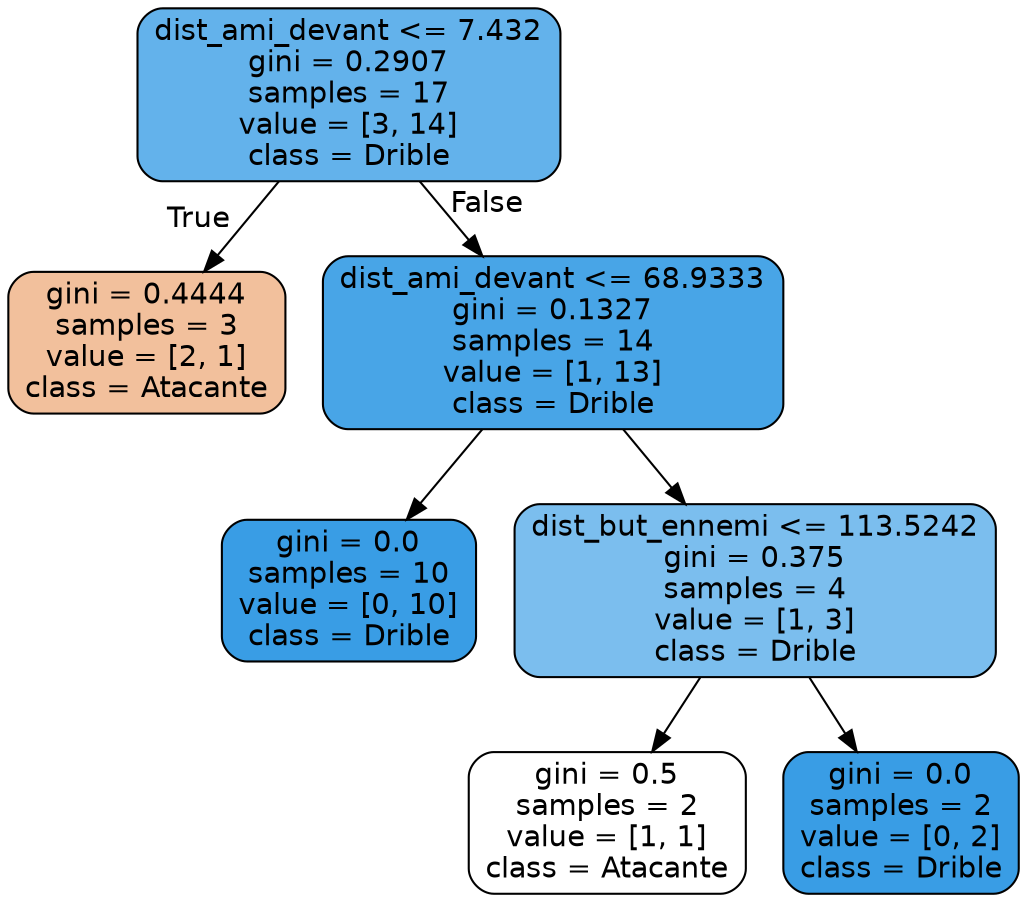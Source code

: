 digraph Tree {
node [shape=box, style="filled, rounded", color="black", fontname=helvetica] ;
edge [fontname=helvetica] ;
0 [label="dist_ami_devant <= 7.432\ngini = 0.2907\nsamples = 17\nvalue = [3, 14]\nclass = Drible", fillcolor="#399de5c8"] ;
1 [label="gini = 0.4444\nsamples = 3\nvalue = [2, 1]\nclass = Atacante", fillcolor="#e581397f"] ;
0 -> 1 [labeldistance=2.5, labelangle=45, headlabel="True"] ;
2 [label="dist_ami_devant <= 68.9333\ngini = 0.1327\nsamples = 14\nvalue = [1, 13]\nclass = Drible", fillcolor="#399de5eb"] ;
0 -> 2 [labeldistance=2.5, labelangle=-45, headlabel="False"] ;
3 [label="gini = 0.0\nsamples = 10\nvalue = [0, 10]\nclass = Drible", fillcolor="#399de5ff"] ;
2 -> 3 ;
4 [label="dist_but_ennemi <= 113.5242\ngini = 0.375\nsamples = 4\nvalue = [1, 3]\nclass = Drible", fillcolor="#399de5aa"] ;
2 -> 4 ;
5 [label="gini = 0.5\nsamples = 2\nvalue = [1, 1]\nclass = Atacante", fillcolor="#e5813900"] ;
4 -> 5 ;
6 [label="gini = 0.0\nsamples = 2\nvalue = [0, 2]\nclass = Drible", fillcolor="#399de5ff"] ;
4 -> 6 ;
}